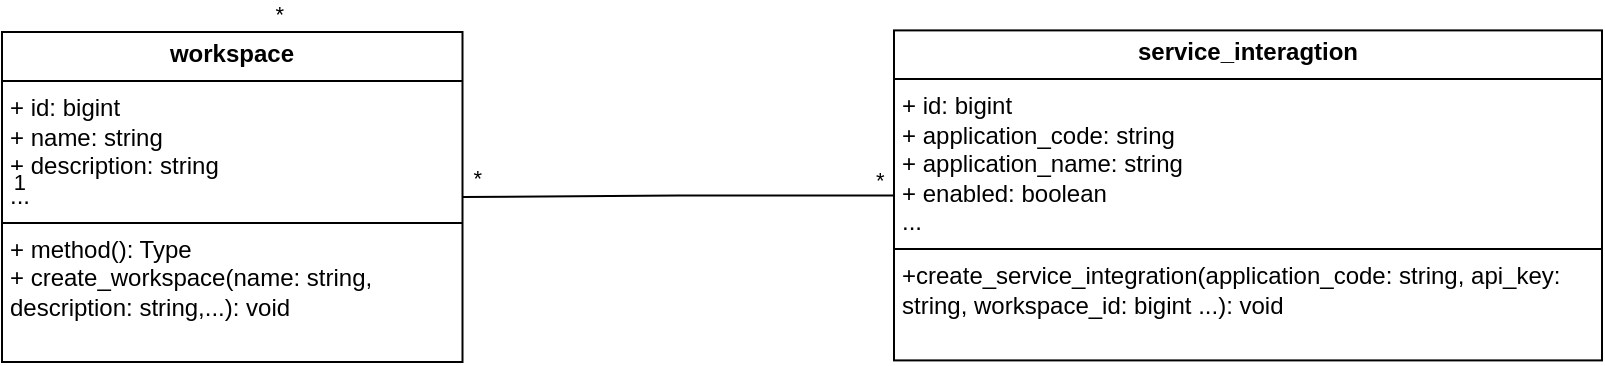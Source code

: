 <mxfile version="26.1.0">
  <diagram name="第 1 页" id="XkgLaHYKLr-8H4xV_Dao">
    <mxGraphModel dx="-112" dy="688" grid="0" gridSize="10" guides="1" tooltips="1" connect="1" arrows="1" fold="1" page="0" pageScale="1" pageWidth="827" pageHeight="1169" math="0" shadow="0">
      <root>
        <mxCell id="0" />
        <mxCell id="1" parent="0" />
        <mxCell id="7sqkxOELv0YCA9iJVdpb-1" value="1" style="resizable=0;align=right;verticalAlign=bottom;labelBackgroundColor=none;fontSize=12;" connectable="0" vertex="1" parent="1">
          <mxGeometry x="1318" y="181" as="geometry" />
        </mxCell>
        <mxCell id="7sqkxOELv0YCA9iJVdpb-2" value="*" style="edgeLabel;html=1;align=center;verticalAlign=middle;resizable=0;points=[];" vertex="1" connectable="0" parent="1">
          <mxGeometry x="1332" y="187" as="geometry" />
        </mxCell>
        <mxCell id="7sqkxOELv0YCA9iJVdpb-3" value="&lt;p style=&quot;margin:0px;margin-top:4px;text-align:center;&quot;&gt;&lt;b&gt;workspace&lt;/b&gt;&lt;/p&gt;&lt;hr size=&quot;1&quot; style=&quot;border-style:solid;&quot;&gt;&lt;p style=&quot;margin:0px;margin-left:4px;&quot;&gt;&lt;span style=&quot;background-color: transparent; color: light-dark(rgb(0, 0, 0), rgb(255, 255, 255));&quot;&gt;+ id: bigint&lt;/span&gt;&lt;/p&gt;&lt;p style=&quot;margin:0px;margin-left:4px;&quot;&gt;+ name: string&lt;/p&gt;&lt;p style=&quot;margin:0px;margin-left:4px;&quot;&gt;+ description: string&lt;/p&gt;&lt;p style=&quot;margin:0px;margin-left:4px;&quot;&gt;...&lt;/p&gt;&lt;hr size=&quot;1&quot; style=&quot;border-style:solid;&quot;&gt;&lt;p style=&quot;margin:0px;margin-left:4px;&quot;&gt;+ method(): Type&lt;/p&gt;&lt;p style=&quot;margin:0px;margin-left:4px;&quot;&gt;+ create_workspace(name: string, description: string,...): void&lt;/p&gt;" style="verticalAlign=top;align=left;overflow=fill;html=1;whiteSpace=wrap;" vertex="1" parent="1">
          <mxGeometry x="1246" y="60" width="230.25" height="165" as="geometry" />
        </mxCell>
        <mxCell id="7sqkxOELv0YCA9iJVdpb-4" value="*" style="edgeLabel;resizable=0;html=1;align=right;verticalAlign=bottom;" connectable="0" vertex="1" parent="1">
          <mxGeometry x="1387.125" y="59.2" as="geometry" />
        </mxCell>
        <mxCell id="7sqkxOELv0YCA9iJVdpb-5" value="1" style="edgeLabel;resizable=0;html=1;align=right;verticalAlign=bottom;" connectable="0" vertex="1" parent="1">
          <mxGeometry x="1258.84" y="143.5" as="geometry" />
        </mxCell>
        <mxCell id="7sqkxOELv0YCA9iJVdpb-7" value="&lt;p style=&quot;margin:0px;margin-top:4px;text-align:center;&quot;&gt;&lt;b&gt;service_interagtion&lt;/b&gt;&lt;/p&gt;&lt;hr size=&quot;1&quot; style=&quot;border-style:solid;&quot;&gt;&lt;p style=&quot;margin:0px;margin-left:4px;&quot;&gt;&lt;span style=&quot;background-color: transparent; color: light-dark(rgb(0, 0, 0), rgb(255, 255, 255));&quot;&gt;+ id: bigint&lt;/span&gt;&lt;/p&gt;&lt;p style=&quot;margin:0px;margin-left:4px;&quot;&gt;+ application_code: string&lt;/p&gt;&lt;p style=&quot;margin:0px;margin-left:4px;&quot;&gt;+ application_name: string&lt;/p&gt;&lt;p style=&quot;margin:0px;margin-left:4px;&quot;&gt;+ enabled: boolean&lt;/p&gt;&lt;p style=&quot;margin:0px;margin-left:4px;&quot;&gt;...&lt;/p&gt;&lt;hr size=&quot;1&quot; style=&quot;border-style:solid;&quot;&gt;&lt;p style=&quot;margin:0px;margin-left:4px;&quot;&gt;+&lt;span style=&quot;background-color: transparent;&quot;&gt;create_service_integration(&lt;/span&gt;application_code&lt;span style=&quot;background-color: transparent;&quot;&gt;: string, api_key: string, workspace_id: bigint ...): void&lt;/span&gt;&lt;/p&gt;" style="verticalAlign=top;align=left;overflow=fill;html=1;whiteSpace=wrap;" vertex="1" parent="1">
          <mxGeometry x="1692" y="59.2" width="354" height="165" as="geometry" />
        </mxCell>
        <mxCell id="7sqkxOELv0YCA9iJVdpb-9" value="" style="endArrow=none;html=1;edgeStyle=orthogonalEdgeStyle;rounded=0;exitX=0;exitY=0.5;exitDx=0;exitDy=0;entryX=1;entryY=0.5;entryDx=0;entryDy=0;" edge="1" parent="1" source="7sqkxOELv0YCA9iJVdpb-7" target="7sqkxOELv0YCA9iJVdpb-3">
          <mxGeometry relative="1" as="geometry">
            <mxPoint x="1377" y="-51" as="sourcePoint" />
            <mxPoint x="1377" y="60" as="targetPoint" />
          </mxGeometry>
        </mxCell>
        <mxCell id="7sqkxOELv0YCA9iJVdpb-10" value="*" style="edgeLabel;resizable=0;html=1;align=left;verticalAlign=bottom;" connectable="0" vertex="1" parent="7sqkxOELv0YCA9iJVdpb-9">
          <mxGeometry x="-1" relative="1" as="geometry">
            <mxPoint x="-11" y="1" as="offset" />
          </mxGeometry>
        </mxCell>
        <mxCell id="7sqkxOELv0YCA9iJVdpb-11" value="*" style="edgeLabel;resizable=0;html=1;align=right;verticalAlign=bottom;" connectable="0" vertex="1" parent="7sqkxOELv0YCA9iJVdpb-9">
          <mxGeometry x="1" relative="1" as="geometry">
            <mxPoint x="10" y="-1" as="offset" />
          </mxGeometry>
        </mxCell>
      </root>
    </mxGraphModel>
  </diagram>
</mxfile>
